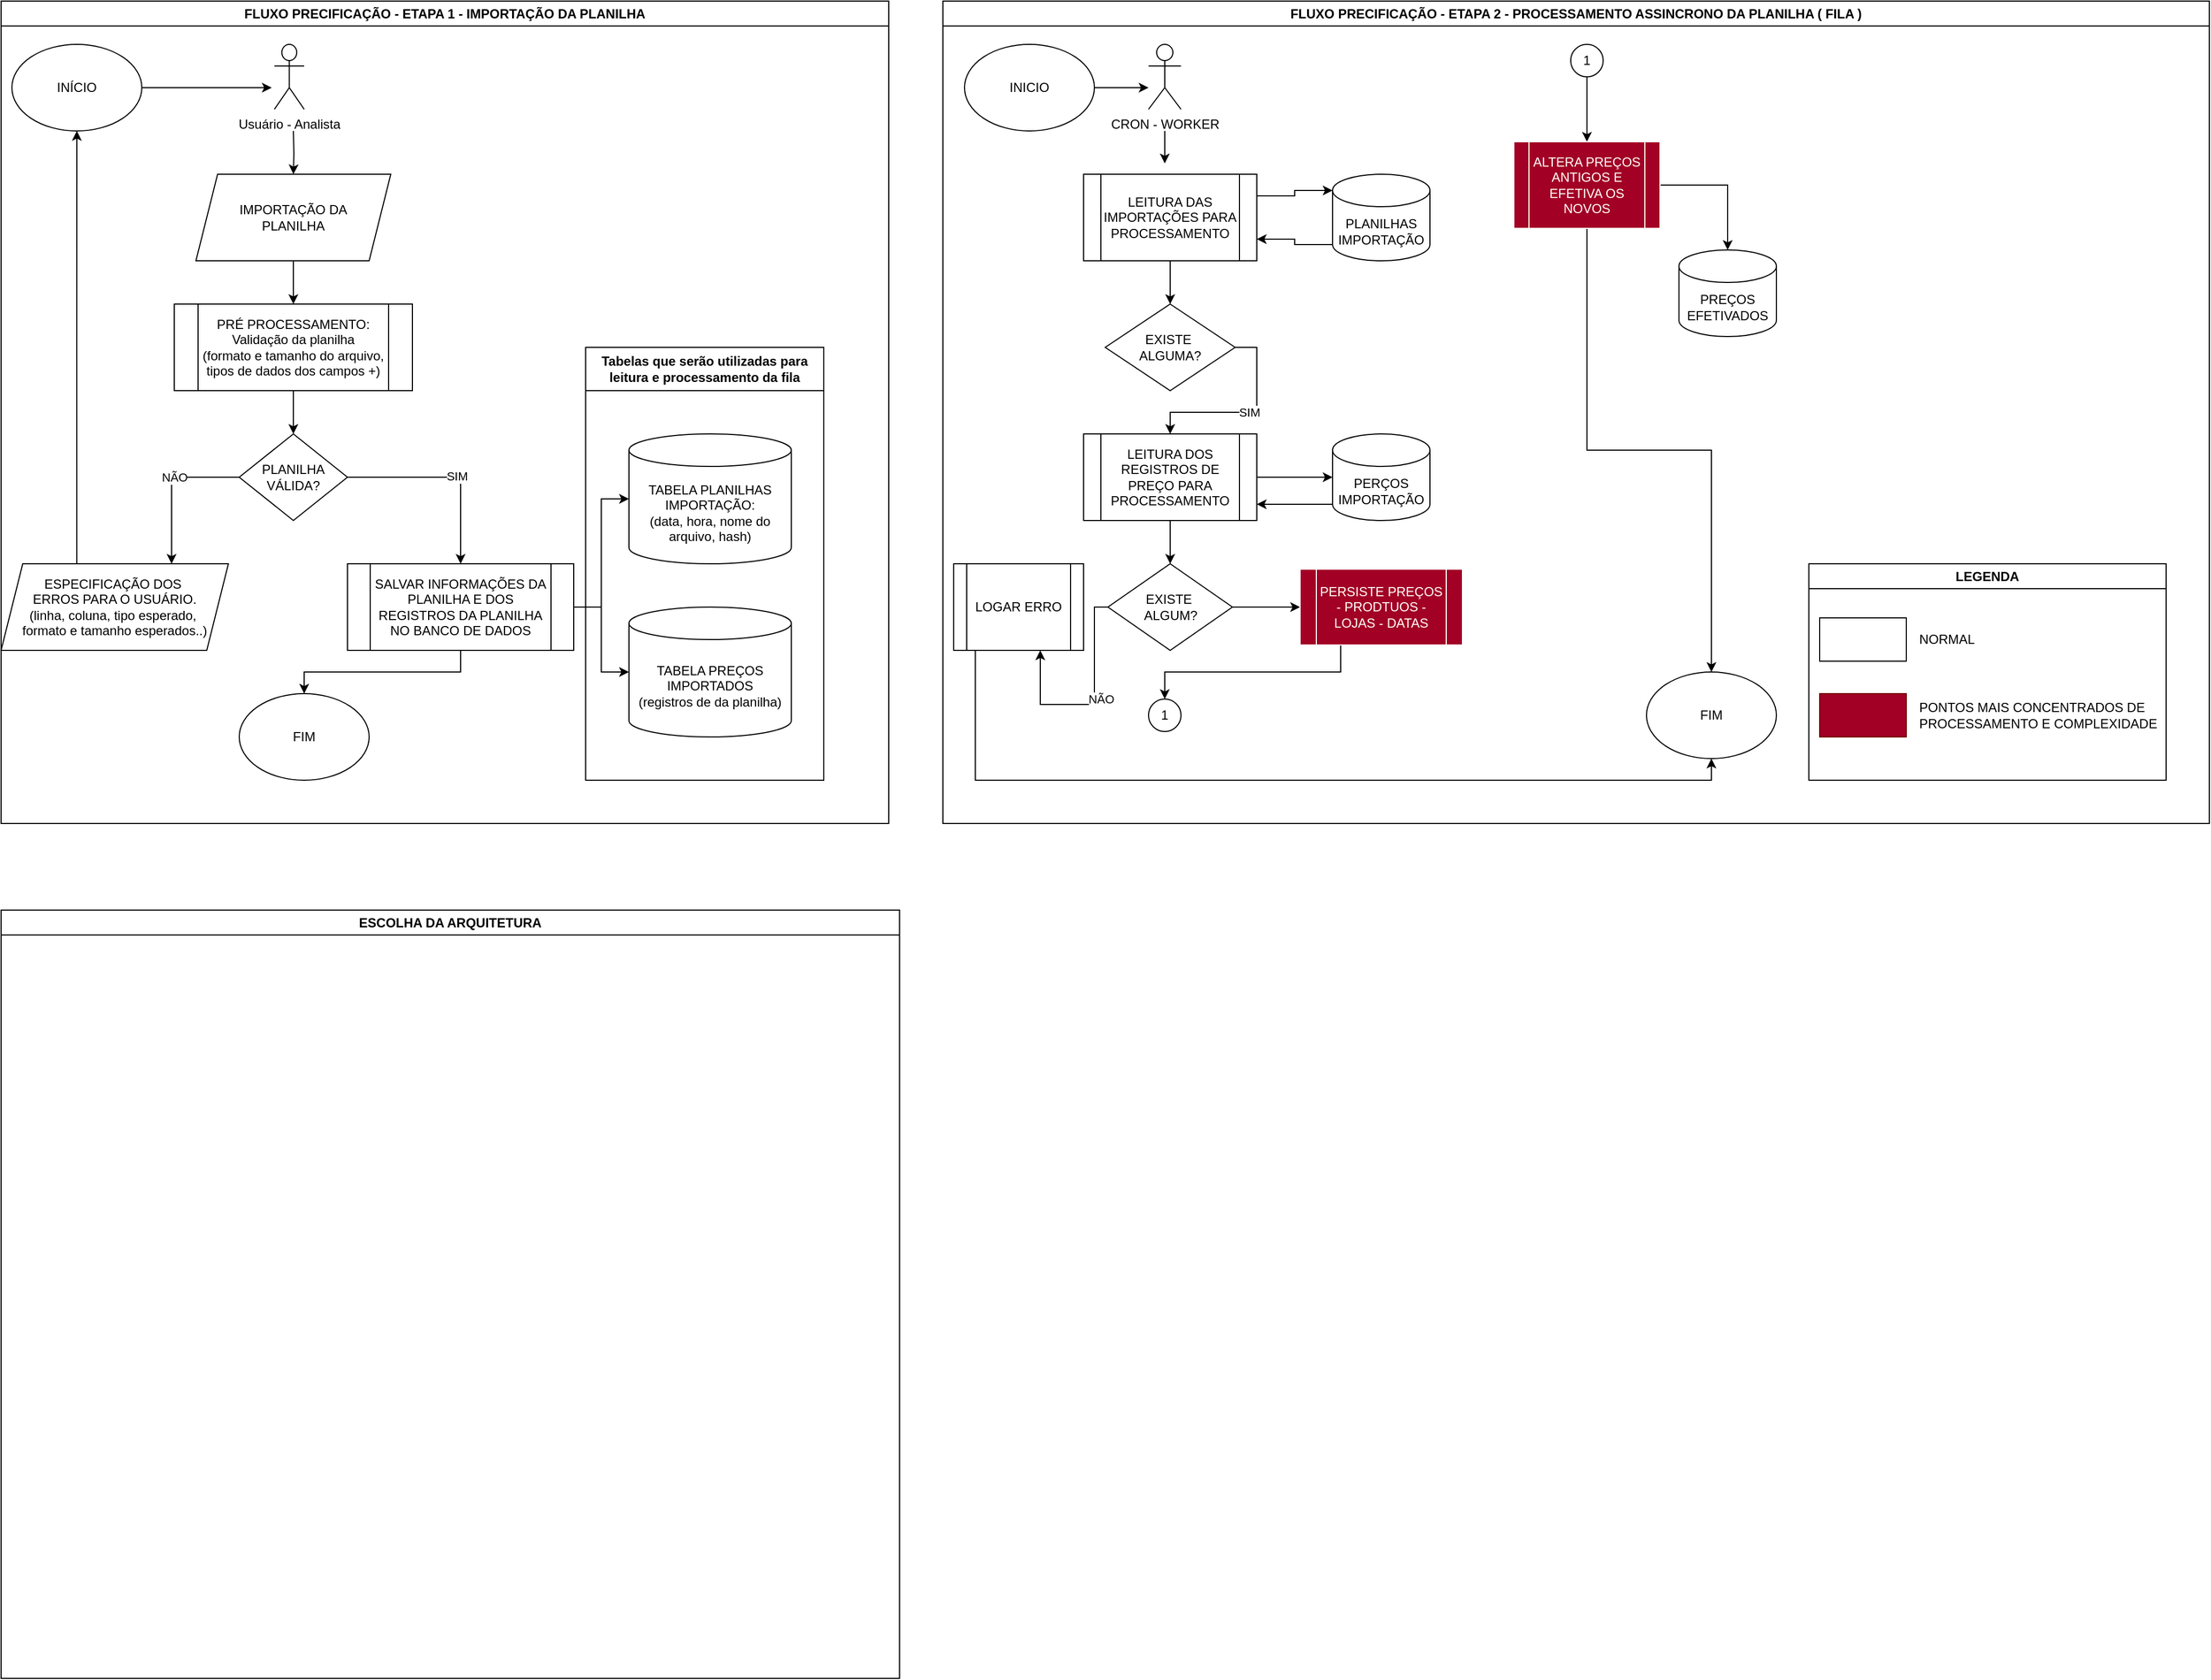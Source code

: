 <mxfile version="26.1.3">
  <diagram name="Página-1" id="i9XaXvYdxdOAV8TFWX1j">
    <mxGraphModel dx="1615" dy="803" grid="1" gridSize="10" guides="1" tooltips="1" connect="1" arrows="1" fold="1" page="1" pageScale="1" pageWidth="827" pageHeight="1169" math="0" shadow="0">
      <root>
        <mxCell id="0" />
        <mxCell id="1" parent="0" />
        <mxCell id="b1GH7w7uPSiFBpgvMQmm-47" style="edgeStyle=orthogonalEdgeStyle;rounded=0;orthogonalLoop=1;jettySize=auto;html=1;" edge="1" parent="1" source="b1GH7w7uPSiFBpgvMQmm-1">
          <mxGeometry relative="1" as="geometry">
            <mxPoint x="250" y="80" as="targetPoint" />
          </mxGeometry>
        </mxCell>
        <mxCell id="b1GH7w7uPSiFBpgvMQmm-1" value="INÍCIO" style="ellipse;whiteSpace=wrap;html=1;" vertex="1" parent="1">
          <mxGeometry x="10" y="40" width="120" height="80" as="geometry" />
        </mxCell>
        <mxCell id="b1GH7w7uPSiFBpgvMQmm-51" style="edgeStyle=orthogonalEdgeStyle;rounded=0;orthogonalLoop=1;jettySize=auto;html=1;" edge="1" parent="1" target="b1GH7w7uPSiFBpgvMQmm-5">
          <mxGeometry relative="1" as="geometry">
            <mxPoint x="270" y="120" as="sourcePoint" />
          </mxGeometry>
        </mxCell>
        <mxCell id="b1GH7w7uPSiFBpgvMQmm-3" value="Usuário - Analista" style="shape=umlActor;verticalLabelPosition=bottom;verticalAlign=top;html=1;outlineConnect=0;" vertex="1" parent="1">
          <mxGeometry x="252.5" y="40" width="27.5" height="60" as="geometry" />
        </mxCell>
        <mxCell id="b1GH7w7uPSiFBpgvMQmm-9" style="edgeStyle=orthogonalEdgeStyle;rounded=0;orthogonalLoop=1;jettySize=auto;html=1;exitX=0.5;exitY=1;exitDx=0;exitDy=0;entryX=0.5;entryY=0;entryDx=0;entryDy=0;" edge="1" parent="1" source="b1GH7w7uPSiFBpgvMQmm-5" target="b1GH7w7uPSiFBpgvMQmm-8">
          <mxGeometry relative="1" as="geometry" />
        </mxCell>
        <mxCell id="b1GH7w7uPSiFBpgvMQmm-5" value="IMPORTAÇÃO DA &lt;br&gt;PLANILHA" style="shape=parallelogram;perimeter=parallelogramPerimeter;whiteSpace=wrap;html=1;fixedSize=1;labelPadding=0;" vertex="1" parent="1">
          <mxGeometry x="180" y="160" width="180" height="80" as="geometry" />
        </mxCell>
        <mxCell id="b1GH7w7uPSiFBpgvMQmm-31" style="edgeStyle=orthogonalEdgeStyle;rounded=0;orthogonalLoop=1;jettySize=auto;html=1;exitX=0.5;exitY=1;exitDx=0;exitDy=0;entryX=0.5;entryY=0;entryDx=0;entryDy=0;" edge="1" parent="1" source="b1GH7w7uPSiFBpgvMQmm-8" target="b1GH7w7uPSiFBpgvMQmm-30">
          <mxGeometry relative="1" as="geometry" />
        </mxCell>
        <mxCell id="b1GH7w7uPSiFBpgvMQmm-8" value="PRÉ PROCESSAMENTO:&lt;br&gt;Validação da planilha&lt;br&gt;(formato e tamanho do arquivo, tipos de dados dos campos +)" style="shape=process;whiteSpace=wrap;html=1;backgroundOutline=1;" vertex="1" parent="1">
          <mxGeometry x="160" y="280" width="220" height="80" as="geometry" />
        </mxCell>
        <mxCell id="b1GH7w7uPSiFBpgvMQmm-32" style="edgeStyle=orthogonalEdgeStyle;rounded=0;orthogonalLoop=1;jettySize=auto;html=1;exitX=0;exitY=0.5;exitDx=0;exitDy=0;entryX=0.75;entryY=0;entryDx=0;entryDy=0;" edge="1" parent="1" source="b1GH7w7uPSiFBpgvMQmm-30" target="b1GH7w7uPSiFBpgvMQmm-34">
          <mxGeometry relative="1" as="geometry">
            <mxPoint x="90" y="480" as="targetPoint" />
          </mxGeometry>
        </mxCell>
        <mxCell id="b1GH7w7uPSiFBpgvMQmm-33" value="NÃO" style="edgeLabel;html=1;align=center;verticalAlign=middle;resizable=0;points=[];" vertex="1" connectable="0" parent="b1GH7w7uPSiFBpgvMQmm-32">
          <mxGeometry x="-0.151" relative="1" as="geometry">
            <mxPoint as="offset" />
          </mxGeometry>
        </mxCell>
        <mxCell id="b1GH7w7uPSiFBpgvMQmm-36" style="edgeStyle=orthogonalEdgeStyle;rounded=0;orthogonalLoop=1;jettySize=auto;html=1;exitX=1;exitY=0.5;exitDx=0;exitDy=0;" edge="1" parent="1" source="b1GH7w7uPSiFBpgvMQmm-30" target="b1GH7w7uPSiFBpgvMQmm-35">
          <mxGeometry relative="1" as="geometry" />
        </mxCell>
        <mxCell id="b1GH7w7uPSiFBpgvMQmm-37" value="SIM" style="edgeLabel;html=1;align=center;verticalAlign=middle;resizable=0;points=[];" vertex="1" connectable="0" parent="b1GH7w7uPSiFBpgvMQmm-36">
          <mxGeometry x="0.089" y="1" relative="1" as="geometry">
            <mxPoint as="offset" />
          </mxGeometry>
        </mxCell>
        <mxCell id="b1GH7w7uPSiFBpgvMQmm-30" value="PLANILHA VÁLIDA?" style="rhombus;whiteSpace=wrap;html=1;" vertex="1" parent="1">
          <mxGeometry x="220" y="400" width="100" height="80" as="geometry" />
        </mxCell>
        <mxCell id="b1GH7w7uPSiFBpgvMQmm-44" style="edgeStyle=orthogonalEdgeStyle;rounded=0;orthogonalLoop=1;jettySize=auto;html=1;exitX=0.333;exitY=0.025;exitDx=0;exitDy=0;entryX=0.5;entryY=1;entryDx=0;entryDy=0;exitPerimeter=0;" edge="1" parent="1" source="b1GH7w7uPSiFBpgvMQmm-34" target="b1GH7w7uPSiFBpgvMQmm-1">
          <mxGeometry relative="1" as="geometry" />
        </mxCell>
        <mxCell id="b1GH7w7uPSiFBpgvMQmm-34" value="ESPECIFICAÇÃO DOS&amp;nbsp;&lt;div&gt;ERROS PARA O USUÁRIO.&lt;br&gt;(linha, coluna, tipo esperado,&amp;nbsp;&lt;/div&gt;&lt;div&gt;formato e tamanho esperados..)&lt;/div&gt;" style="shape=parallelogram;perimeter=parallelogramPerimeter;whiteSpace=wrap;html=1;fixedSize=1;" vertex="1" parent="1">
          <mxGeometry y="520" width="210" height="80" as="geometry" />
        </mxCell>
        <mxCell id="b1GH7w7uPSiFBpgvMQmm-39" style="edgeStyle=orthogonalEdgeStyle;rounded=0;orthogonalLoop=1;jettySize=auto;html=1;" edge="1" parent="1" source="b1GH7w7uPSiFBpgvMQmm-35" target="b1GH7w7uPSiFBpgvMQmm-38">
          <mxGeometry relative="1" as="geometry" />
        </mxCell>
        <mxCell id="b1GH7w7uPSiFBpgvMQmm-42" style="edgeStyle=orthogonalEdgeStyle;rounded=0;orthogonalLoop=1;jettySize=auto;html=1;" edge="1" parent="1" source="b1GH7w7uPSiFBpgvMQmm-35" target="b1GH7w7uPSiFBpgvMQmm-41">
          <mxGeometry relative="1" as="geometry" />
        </mxCell>
        <mxCell id="b1GH7w7uPSiFBpgvMQmm-67" style="edgeStyle=orthogonalEdgeStyle;rounded=0;orthogonalLoop=1;jettySize=auto;html=1;exitX=0.5;exitY=1;exitDx=0;exitDy=0;" edge="1" parent="1" source="b1GH7w7uPSiFBpgvMQmm-35" target="b1GH7w7uPSiFBpgvMQmm-66">
          <mxGeometry relative="1" as="geometry" />
        </mxCell>
        <mxCell id="b1GH7w7uPSiFBpgvMQmm-35" value="SALVAR INFORMAÇÕES DA PLANILHA E DOS REGISTROS DA PLANILHA NO BANCO DE DADOS" style="shape=process;whiteSpace=wrap;html=1;backgroundOutline=1;" vertex="1" parent="1">
          <mxGeometry x="320" y="520" width="209" height="80" as="geometry" />
        </mxCell>
        <mxCell id="b1GH7w7uPSiFBpgvMQmm-53" value="Tabelas que serão utilizadas para leitura e processamento da fila" style="swimlane;whiteSpace=wrap;html=1;startSize=40;" vertex="1" parent="1">
          <mxGeometry x="540" y="320" width="220" height="400" as="geometry" />
        </mxCell>
        <mxCell id="b1GH7w7uPSiFBpgvMQmm-60" value="FLUXO PRECIFICAÇÃO - ETAPA 2 - PROCESSAMENTO ASSINCRONO DA PLANILHA ( FILA )" style="swimlane;whiteSpace=wrap;html=1;" vertex="1" parent="1">
          <mxGeometry x="870" width="1170" height="760" as="geometry" />
        </mxCell>
        <mxCell id="b1GH7w7uPSiFBpgvMQmm-87" style="edgeStyle=orthogonalEdgeStyle;rounded=0;orthogonalLoop=1;jettySize=auto;html=1;exitX=1;exitY=0.5;exitDx=0;exitDy=0;" edge="1" parent="b1GH7w7uPSiFBpgvMQmm-60" source="b1GH7w7uPSiFBpgvMQmm-61">
          <mxGeometry relative="1" as="geometry">
            <mxPoint x="190" y="80" as="targetPoint" />
          </mxGeometry>
        </mxCell>
        <mxCell id="b1GH7w7uPSiFBpgvMQmm-61" value="INICIO" style="ellipse;whiteSpace=wrap;html=1;" vertex="1" parent="b1GH7w7uPSiFBpgvMQmm-60">
          <mxGeometry x="20" y="40" width="120" height="80" as="geometry" />
        </mxCell>
        <mxCell id="b1GH7w7uPSiFBpgvMQmm-88" value="" style="edgeStyle=orthogonalEdgeStyle;rounded=0;orthogonalLoop=1;jettySize=auto;html=1;" edge="1" parent="b1GH7w7uPSiFBpgvMQmm-60">
          <mxGeometry relative="1" as="geometry">
            <mxPoint x="205" y="120" as="sourcePoint" />
            <mxPoint x="205" y="150" as="targetPoint" />
          </mxGeometry>
        </mxCell>
        <mxCell id="b1GH7w7uPSiFBpgvMQmm-62" value="CRON - WORKER" style="shape=umlActor;verticalLabelPosition=bottom;verticalAlign=top;html=1;outlineConnect=0;" vertex="1" parent="b1GH7w7uPSiFBpgvMQmm-60">
          <mxGeometry x="190" y="40" width="30" height="60" as="geometry" />
        </mxCell>
        <mxCell id="b1GH7w7uPSiFBpgvMQmm-89" value="" style="edgeStyle=orthogonalEdgeStyle;rounded=0;orthogonalLoop=1;jettySize=auto;html=1;" edge="1" parent="b1GH7w7uPSiFBpgvMQmm-60" source="b1GH7w7uPSiFBpgvMQmm-63" target="b1GH7w7uPSiFBpgvMQmm-65">
          <mxGeometry relative="1" as="geometry" />
        </mxCell>
        <mxCell id="b1GH7w7uPSiFBpgvMQmm-63" value="LEITURA DAS IMPORTAÇÕES PARA PROCESSAMENTO" style="shape=process;whiteSpace=wrap;html=1;backgroundOutline=1;" vertex="1" parent="b1GH7w7uPSiFBpgvMQmm-60">
          <mxGeometry x="130" y="160" width="160" height="80" as="geometry" />
        </mxCell>
        <mxCell id="b1GH7w7uPSiFBpgvMQmm-99" style="edgeStyle=orthogonalEdgeStyle;rounded=0;orthogonalLoop=1;jettySize=auto;html=1;exitX=0;exitY=1;exitDx=0;exitDy=-15;exitPerimeter=0;entryX=1;entryY=0.75;entryDx=0;entryDy=0;" edge="1" parent="b1GH7w7uPSiFBpgvMQmm-60" source="b1GH7w7uPSiFBpgvMQmm-64" target="b1GH7w7uPSiFBpgvMQmm-63">
          <mxGeometry relative="1" as="geometry" />
        </mxCell>
        <mxCell id="b1GH7w7uPSiFBpgvMQmm-64" value="PLANILHAS&lt;div&gt;IMPORTAÇÃO&lt;/div&gt;" style="shape=cylinder3;whiteSpace=wrap;html=1;boundedLbl=1;backgroundOutline=1;size=15;" vertex="1" parent="b1GH7w7uPSiFBpgvMQmm-60">
          <mxGeometry x="360" y="160" width="90" height="80" as="geometry" />
        </mxCell>
        <mxCell id="b1GH7w7uPSiFBpgvMQmm-93" style="edgeStyle=orthogonalEdgeStyle;rounded=0;orthogonalLoop=1;jettySize=auto;html=1;exitX=1;exitY=0.5;exitDx=0;exitDy=0;entryX=0.5;entryY=0;entryDx=0;entryDy=0;" edge="1" parent="b1GH7w7uPSiFBpgvMQmm-60" source="b1GH7w7uPSiFBpgvMQmm-65" target="b1GH7w7uPSiFBpgvMQmm-69">
          <mxGeometry relative="1" as="geometry" />
        </mxCell>
        <mxCell id="b1GH7w7uPSiFBpgvMQmm-94" value="SIM" style="edgeLabel;html=1;align=center;verticalAlign=middle;resizable=0;points=[];" vertex="1" connectable="0" parent="b1GH7w7uPSiFBpgvMQmm-93">
          <mxGeometry x="-0.015" relative="1" as="geometry">
            <mxPoint x="1" as="offset" />
          </mxGeometry>
        </mxCell>
        <mxCell id="b1GH7w7uPSiFBpgvMQmm-65" value="EXISTE&amp;nbsp;&lt;div&gt;ALGUMA?&lt;/div&gt;" style="rhombus;whiteSpace=wrap;html=1;" vertex="1" parent="b1GH7w7uPSiFBpgvMQmm-60">
          <mxGeometry x="150" y="280" width="120" height="80" as="geometry" />
        </mxCell>
        <mxCell id="b1GH7w7uPSiFBpgvMQmm-68" value="FIM" style="ellipse;whiteSpace=wrap;html=1;" vertex="1" parent="b1GH7w7uPSiFBpgvMQmm-60">
          <mxGeometry x="650" y="620" width="120" height="80" as="geometry" />
        </mxCell>
        <mxCell id="b1GH7w7uPSiFBpgvMQmm-95" value="" style="edgeStyle=orthogonalEdgeStyle;rounded=0;orthogonalLoop=1;jettySize=auto;html=1;" edge="1" parent="b1GH7w7uPSiFBpgvMQmm-60" source="b1GH7w7uPSiFBpgvMQmm-69" target="b1GH7w7uPSiFBpgvMQmm-71">
          <mxGeometry relative="1" as="geometry" />
        </mxCell>
        <mxCell id="b1GH7w7uPSiFBpgvMQmm-96" value="" style="edgeStyle=orthogonalEdgeStyle;rounded=0;orthogonalLoop=1;jettySize=auto;html=1;" edge="1" parent="b1GH7w7uPSiFBpgvMQmm-60" source="b1GH7w7uPSiFBpgvMQmm-69" target="b1GH7w7uPSiFBpgvMQmm-70">
          <mxGeometry relative="1" as="geometry" />
        </mxCell>
        <mxCell id="b1GH7w7uPSiFBpgvMQmm-69" value="LEITURA DOS REGISTROS DE PREÇO PARA PROCESSAMENTO" style="shape=process;whiteSpace=wrap;html=1;backgroundOutline=1;" vertex="1" parent="b1GH7w7uPSiFBpgvMQmm-60">
          <mxGeometry x="130" y="400" width="160" height="80" as="geometry" />
        </mxCell>
        <mxCell id="b1GH7w7uPSiFBpgvMQmm-97" style="edgeStyle=orthogonalEdgeStyle;rounded=0;orthogonalLoop=1;jettySize=auto;html=1;exitX=0;exitY=1;exitDx=0;exitDy=-15;exitPerimeter=0;" edge="1" parent="b1GH7w7uPSiFBpgvMQmm-60" source="b1GH7w7uPSiFBpgvMQmm-70">
          <mxGeometry relative="1" as="geometry">
            <mxPoint x="290" y="465" as="targetPoint" />
          </mxGeometry>
        </mxCell>
        <mxCell id="b1GH7w7uPSiFBpgvMQmm-70" value="PERÇOS&lt;div&gt;IMPORTAÇÃO&lt;/div&gt;" style="shape=cylinder3;whiteSpace=wrap;html=1;boundedLbl=1;backgroundOutline=1;size=15;" vertex="1" parent="b1GH7w7uPSiFBpgvMQmm-60">
          <mxGeometry x="360" y="400" width="90" height="80" as="geometry" />
        </mxCell>
        <mxCell id="b1GH7w7uPSiFBpgvMQmm-78" value="" style="edgeStyle=orthogonalEdgeStyle;rounded=0;orthogonalLoop=1;jettySize=auto;html=1;" edge="1" parent="b1GH7w7uPSiFBpgvMQmm-60" source="b1GH7w7uPSiFBpgvMQmm-71" target="b1GH7w7uPSiFBpgvMQmm-72">
          <mxGeometry relative="1" as="geometry">
            <Array as="points">
              <mxPoint x="140" y="560" />
              <mxPoint x="140" y="650" />
              <mxPoint x="90" y="650" />
            </Array>
          </mxGeometry>
        </mxCell>
        <mxCell id="b1GH7w7uPSiFBpgvMQmm-79" value="NÃO" style="edgeLabel;html=1;align=center;verticalAlign=middle;resizable=0;points=[];" vertex="1" connectable="0" parent="b1GH7w7uPSiFBpgvMQmm-78">
          <mxGeometry x="-0.039" y="6" relative="1" as="geometry">
            <mxPoint as="offset" />
          </mxGeometry>
        </mxCell>
        <mxCell id="b1GH7w7uPSiFBpgvMQmm-101" style="edgeStyle=orthogonalEdgeStyle;rounded=0;orthogonalLoop=1;jettySize=auto;html=1;exitX=1;exitY=0.5;exitDx=0;exitDy=0;entryX=0;entryY=0.5;entryDx=0;entryDy=0;" edge="1" parent="b1GH7w7uPSiFBpgvMQmm-60" source="b1GH7w7uPSiFBpgvMQmm-71" target="b1GH7w7uPSiFBpgvMQmm-82">
          <mxGeometry relative="1" as="geometry" />
        </mxCell>
        <mxCell id="b1GH7w7uPSiFBpgvMQmm-71" value="EXISTE&amp;nbsp;&lt;div&gt;ALGUM?&lt;/div&gt;" style="rhombus;whiteSpace=wrap;html=1;" vertex="1" parent="b1GH7w7uPSiFBpgvMQmm-60">
          <mxGeometry x="152.5" y="520" width="115" height="80" as="geometry" />
        </mxCell>
        <mxCell id="b1GH7w7uPSiFBpgvMQmm-73" style="edgeStyle=orthogonalEdgeStyle;rounded=0;orthogonalLoop=1;jettySize=auto;html=1;entryX=0.5;entryY=1;entryDx=0;entryDy=0;" edge="1" parent="b1GH7w7uPSiFBpgvMQmm-60" source="b1GH7w7uPSiFBpgvMQmm-72" target="b1GH7w7uPSiFBpgvMQmm-68">
          <mxGeometry relative="1" as="geometry">
            <Array as="points">
              <mxPoint x="30" y="720" />
              <mxPoint x="710" y="720" />
            </Array>
          </mxGeometry>
        </mxCell>
        <mxCell id="b1GH7w7uPSiFBpgvMQmm-72" value="LOGAR ERRO" style="shape=process;whiteSpace=wrap;html=1;backgroundOutline=1;" vertex="1" parent="b1GH7w7uPSiFBpgvMQmm-60">
          <mxGeometry x="10" y="520" width="120" height="80" as="geometry" />
        </mxCell>
        <mxCell id="b1GH7w7uPSiFBpgvMQmm-80" value="1" style="ellipse;whiteSpace=wrap;html=1;aspect=fixed;" vertex="1" parent="b1GH7w7uPSiFBpgvMQmm-60">
          <mxGeometry x="190" y="645" width="30" height="30" as="geometry" />
        </mxCell>
        <mxCell id="b1GH7w7uPSiFBpgvMQmm-103" style="edgeStyle=orthogonalEdgeStyle;rounded=0;orthogonalLoop=1;jettySize=auto;html=1;exitX=0.5;exitY=1;exitDx=0;exitDy=0;entryX=0.5;entryY=0;entryDx=0;entryDy=0;" edge="1" parent="b1GH7w7uPSiFBpgvMQmm-60" source="b1GH7w7uPSiFBpgvMQmm-81" target="b1GH7w7uPSiFBpgvMQmm-83">
          <mxGeometry relative="1" as="geometry" />
        </mxCell>
        <mxCell id="b1GH7w7uPSiFBpgvMQmm-81" value="1" style="ellipse;whiteSpace=wrap;html=1;aspect=fixed;" vertex="1" parent="b1GH7w7uPSiFBpgvMQmm-60">
          <mxGeometry x="580" y="40" width="30" height="30" as="geometry" />
        </mxCell>
        <mxCell id="b1GH7w7uPSiFBpgvMQmm-102" style="edgeStyle=orthogonalEdgeStyle;rounded=0;orthogonalLoop=1;jettySize=auto;html=1;exitX=0.25;exitY=1;exitDx=0;exitDy=0;entryX=0.5;entryY=0;entryDx=0;entryDy=0;" edge="1" parent="b1GH7w7uPSiFBpgvMQmm-60" source="b1GH7w7uPSiFBpgvMQmm-82" target="b1GH7w7uPSiFBpgvMQmm-80">
          <mxGeometry relative="1" as="geometry" />
        </mxCell>
        <mxCell id="b1GH7w7uPSiFBpgvMQmm-82" value="&lt;font style=&quot;color: rgb(255, 255, 255);&quot;&gt;PERSISTE PREÇOS - PRODTUOS - LOJAS - DATAS&lt;/font&gt;" style="shape=process;whiteSpace=wrap;html=1;backgroundOutline=1;strokeColor=#FFFFFF;fillColor=#a20025;fontColor=#ffffff;" vertex="1" parent="b1GH7w7uPSiFBpgvMQmm-60">
          <mxGeometry x="330" y="525" width="150" height="70" as="geometry" />
        </mxCell>
        <mxCell id="b1GH7w7uPSiFBpgvMQmm-104" style="edgeStyle=orthogonalEdgeStyle;rounded=0;orthogonalLoop=1;jettySize=auto;html=1;exitX=1;exitY=0.5;exitDx=0;exitDy=0;" edge="1" parent="b1GH7w7uPSiFBpgvMQmm-60" source="b1GH7w7uPSiFBpgvMQmm-83" target="b1GH7w7uPSiFBpgvMQmm-85">
          <mxGeometry relative="1" as="geometry" />
        </mxCell>
        <mxCell id="b1GH7w7uPSiFBpgvMQmm-105" style="edgeStyle=orthogonalEdgeStyle;rounded=0;orthogonalLoop=1;jettySize=auto;html=1;exitX=0.5;exitY=1;exitDx=0;exitDy=0;entryX=0.5;entryY=0;entryDx=0;entryDy=0;" edge="1" parent="b1GH7w7uPSiFBpgvMQmm-60" source="b1GH7w7uPSiFBpgvMQmm-83" target="b1GH7w7uPSiFBpgvMQmm-68">
          <mxGeometry relative="1" as="geometry" />
        </mxCell>
        <mxCell id="b1GH7w7uPSiFBpgvMQmm-83" value="ALTERA PREÇOS ANTIGOS E EFETIVA OS NOVOS" style="shape=process;whiteSpace=wrap;html=1;backgroundOutline=1;strokeColor=#FFFFFF;fillColor=#a20025;fontColor=#ffffff;" vertex="1" parent="b1GH7w7uPSiFBpgvMQmm-60">
          <mxGeometry x="527.5" y="130" width="135" height="80" as="geometry" />
        </mxCell>
        <mxCell id="b1GH7w7uPSiFBpgvMQmm-85" value="PREÇOS&lt;div&gt;EFETIVADOS&lt;/div&gt;" style="shape=cylinder3;whiteSpace=wrap;html=1;boundedLbl=1;backgroundOutline=1;size=15;" vertex="1" parent="b1GH7w7uPSiFBpgvMQmm-60">
          <mxGeometry x="680" y="230" width="90" height="80" as="geometry" />
        </mxCell>
        <mxCell id="b1GH7w7uPSiFBpgvMQmm-98" style="edgeStyle=orthogonalEdgeStyle;rounded=0;orthogonalLoop=1;jettySize=auto;html=1;exitX=1;exitY=0.25;exitDx=0;exitDy=0;entryX=0;entryY=0;entryDx=0;entryDy=15;entryPerimeter=0;" edge="1" parent="b1GH7w7uPSiFBpgvMQmm-60" source="b1GH7w7uPSiFBpgvMQmm-63" target="b1GH7w7uPSiFBpgvMQmm-64">
          <mxGeometry relative="1" as="geometry" />
        </mxCell>
        <mxCell id="b1GH7w7uPSiFBpgvMQmm-108" value="LEGENDA" style="swimlane;whiteSpace=wrap;html=1;" vertex="1" parent="b1GH7w7uPSiFBpgvMQmm-60">
          <mxGeometry x="800" y="520" width="330" height="200" as="geometry" />
        </mxCell>
        <mxCell id="b1GH7w7uPSiFBpgvMQmm-107" value="" style="rounded=0;whiteSpace=wrap;html=1;fillColor=#a20025;fontColor=#ffffff;strokeColor=#6F0000;" vertex="1" parent="b1GH7w7uPSiFBpgvMQmm-108">
          <mxGeometry x="10" y="120" width="80" height="40" as="geometry" />
        </mxCell>
        <mxCell id="b1GH7w7uPSiFBpgvMQmm-111" value="PONTOS MAIS CONCENTRADOS DE PROCESSAMENTO E COMPLEXIDADE" style="text;html=1;align=left;verticalAlign=middle;whiteSpace=wrap;rounded=0;" vertex="1" parent="b1GH7w7uPSiFBpgvMQmm-108">
          <mxGeometry x="100" y="120" width="230" height="40" as="geometry" />
        </mxCell>
        <mxCell id="b1GH7w7uPSiFBpgvMQmm-113" value="" style="rounded=0;whiteSpace=wrap;html=1;" vertex="1" parent="b1GH7w7uPSiFBpgvMQmm-108">
          <mxGeometry x="10" y="50" width="80" height="40" as="geometry" />
        </mxCell>
        <mxCell id="b1GH7w7uPSiFBpgvMQmm-114" value="NORMAL" style="text;html=1;align=left;verticalAlign=middle;whiteSpace=wrap;rounded=0;" vertex="1" parent="b1GH7w7uPSiFBpgvMQmm-108">
          <mxGeometry x="100" y="50" width="230" height="40" as="geometry" />
        </mxCell>
        <mxCell id="b1GH7w7uPSiFBpgvMQmm-57" value="FLUXO PRECIFICAÇÃO - ETAPA 1 - IMPORTAÇÃO DA PLANILHA" style="swimlane;whiteSpace=wrap;html=1;" vertex="1" parent="1">
          <mxGeometry width="820" height="760" as="geometry" />
        </mxCell>
        <mxCell id="b1GH7w7uPSiFBpgvMQmm-38" value="TABELA PLANILHAS IMPORTAÇÃO:&lt;br&gt;(data, hora, nome do arquivo, hash)" style="shape=cylinder3;whiteSpace=wrap;html=1;boundedLbl=1;backgroundOutline=1;size=15;" vertex="1" parent="b1GH7w7uPSiFBpgvMQmm-57">
          <mxGeometry x="580" y="400" width="150" height="120" as="geometry" />
        </mxCell>
        <mxCell id="b1GH7w7uPSiFBpgvMQmm-41" value="TABELA PREÇOS IMPORTADOS&lt;br&gt;(registros de da planilha)" style="shape=cylinder3;whiteSpace=wrap;html=1;boundedLbl=1;backgroundOutline=1;size=15;" vertex="1" parent="b1GH7w7uPSiFBpgvMQmm-57">
          <mxGeometry x="580" y="560" width="150" height="120" as="geometry" />
        </mxCell>
        <mxCell id="b1GH7w7uPSiFBpgvMQmm-66" value="FIM" style="ellipse;whiteSpace=wrap;html=1;" vertex="1" parent="b1GH7w7uPSiFBpgvMQmm-57">
          <mxGeometry x="220" y="640" width="120" height="80" as="geometry" />
        </mxCell>
        <mxCell id="b1GH7w7uPSiFBpgvMQmm-115" value="ESCOLHA DA ARQUITETURA" style="swimlane;whiteSpace=wrap;html=1;" vertex="1" parent="1">
          <mxGeometry y="840" width="830" height="710" as="geometry" />
        </mxCell>
      </root>
    </mxGraphModel>
  </diagram>
</mxfile>
